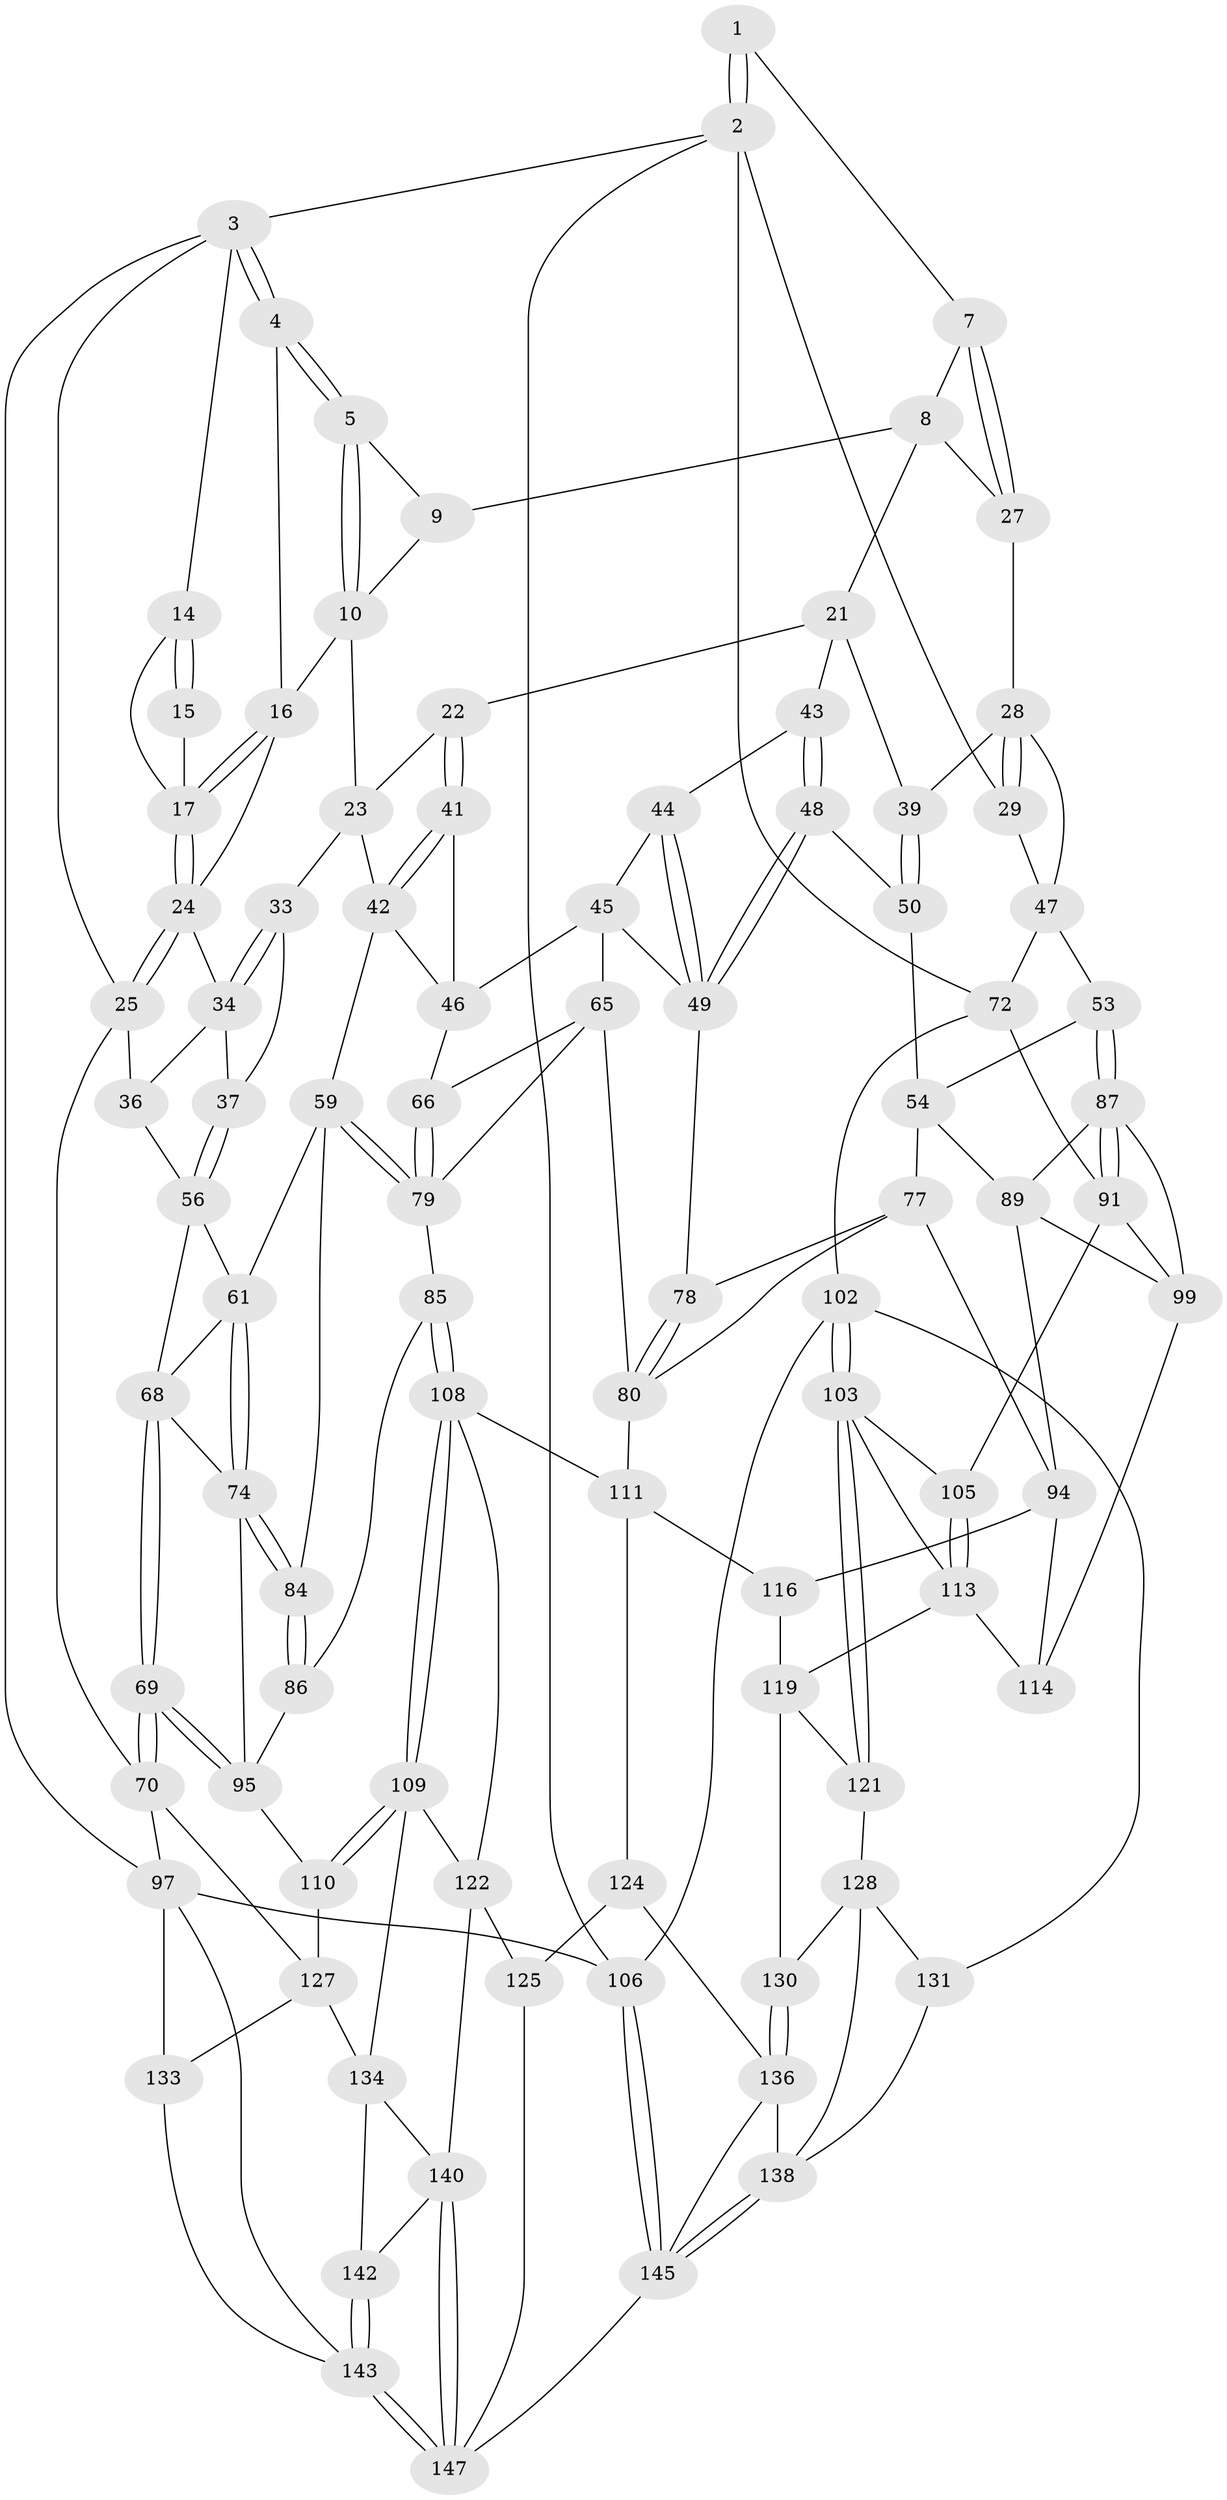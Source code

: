 // original degree distribution, {3: 0.02702702702702703, 6: 0.2635135135135135, 5: 0.4594594594594595, 4: 0.25}
// Generated by graph-tools (version 1.1) at 2025/11/02/27/25 16:11:59]
// undirected, 91 vertices, 205 edges
graph export_dot {
graph [start="1"]
  node [color=gray90,style=filled];
  1 [pos="+0.8102428899864367+0"];
  2 [pos="+1+0",super="+30"];
  3 [pos="+0+0",super="+13"];
  4 [pos="+0.15382170344569918+0",super="+12"];
  5 [pos="+0.38743999454073347+0",super="+6"];
  7 [pos="+0.8486894978153444+0.09457396876422759"];
  8 [pos="+0.6818781982156481+0.03966731062190528",super="+20"];
  9 [pos="+0.6713734943886592+0"];
  10 [pos="+0.40584382372337807+0",super="+11"];
  14 [pos="+0.015376982282718579+0.1036900993948484"];
  15 [pos="+0.10587959601916143+0.012829236647448604"];
  16 [pos="+0.18476133393979638+0.11765561626036006",super="+19"];
  17 [pos="+0.13553713769618675+0.17132455537936508",super="+18"];
  21 [pos="+0.6548140734738982+0.20377451695780208",super="+40"];
  22 [pos="+0.5543071263133079+0.1910511067586301"];
  23 [pos="+0.5285401970899616+0.17943667586269324",super="+32"];
  24 [pos="+0.12535457541200895+0.2169423111743393",super="+31"];
  25 [pos="+0.101737710279473+0.2794739107919525",super="+26"];
  27 [pos="+0.8554754285467302+0.1171773902330902"];
  28 [pos="+0.9413144697366082+0.17490241483370428",super="+38"];
  29 [pos="+1+0.18190721713687807"];
  33 [pos="+0.3481918880487772+0.2506755377120605"];
  34 [pos="+0.31246411088896164+0.2133810186064277",super="+35"];
  36 [pos="+0.10602884515501158+0.28363011614857175"];
  37 [pos="+0.28247297280573086+0.32787568539690937"];
  39 [pos="+0.7852329987753603+0.2946600391570712"];
  41 [pos="+0.5371283450302559+0.3388376695428934"];
  42 [pos="+0.4096214659675949+0.30086943762573726",super="+58"];
  43 [pos="+0.6704788525930319+0.24908056817917051"];
  44 [pos="+0.5818407186071275+0.33192415743222675"];
  45 [pos="+0.5493978138916393+0.34911598175785286",super="+64"];
  46 [pos="+0.5372365335002993+0.33983759446798745",super="+63"];
  47 [pos="+0.8828978041192415+0.376438055894922",super="+52"];
  48 [pos="+0.6541774034117551+0.4000944555116842",super="+51"];
  49 [pos="+0.6520441466081212+0.40287453879281226",super="+67"];
  50 [pos="+0.7803085510963026+0.33419891517872435",super="+55"];
  53 [pos="+0.8525080411471876+0.4568846463734411"];
  54 [pos="+0.7929014769190404+0.41988380440312306",super="+76"];
  56 [pos="+0.27077498945943523+0.3836234501687698",super="+57"];
  59 [pos="+0.3724430896597858+0.42896601486809993",super="+60"];
  61 [pos="+0.27663609515492527+0.3905304375295935",super="+62"];
  65 [pos="+0.5773464297105589+0.45212373869318734",super="+82"];
  66 [pos="+0.5357862542604386+0.4474953130256358"];
  68 [pos="+0.12031142555365831+0.47400999722380804",super="+73"];
  69 [pos="+0+0.6207367043351298"];
  70 [pos="+0+0.6234349008304986",super="+71"];
  72 [pos="+1+0.3638190981146096",super="+90"];
  74 [pos="+0.23073815020650676+0.5088541241201657",super="+75"];
  77 [pos="+0.6829845093174657+0.4925765372978004",super="+92"];
  78 [pos="+0.6457267067847338+0.44632749938428434"];
  79 [pos="+0.45647090284690434+0.5256770628078555",super="+83"];
  80 [pos="+0.5879958838413704+0.6197832093593079",super="+81"];
  84 [pos="+0.30135466855005233+0.5491399967715143"];
  85 [pos="+0.4184707077589069+0.5979772205246935"];
  86 [pos="+0.3051633052720951+0.5699542620126189"];
  87 [pos="+0.8567408765280806+0.48893318482465914",super="+88"];
  89 [pos="+0.733759672158575+0.5231983551716306",super="+93"];
  91 [pos="+0.8986960317517839+0.5295527024418476",super="+100"];
  94 [pos="+0.6603844749207192+0.6427851639685267",super="+115"];
  95 [pos="+0.18465124920038156+0.6689443240527088",super="+96"];
  97 [pos="+0+0.7794954193334941",super="+98"];
  99 [pos="+0.7748699708008571+0.6353116261118551",super="+101"];
  102 [pos="+1+0.6964207655393336",super="+107"];
  103 [pos="+1+0.6964084894026674",super="+104"];
  105 [pos="+0.9123898673521573+0.6154359260080692"];
  106 [pos="+1+1"];
  108 [pos="+0.39225102096131287+0.6961495483133665",super="+112"];
  109 [pos="+0.2731718508403634+0.7455760529909581",super="+123"];
  110 [pos="+0.263798390962064+0.7333640867686361"];
  111 [pos="+0.5217027770945831+0.7012602648258336",super="+117"];
  113 [pos="+0.8331027864479651+0.6982226092649142",super="+118"];
  114 [pos="+0.8074802015340506+0.6818372317467235"];
  116 [pos="+0.6863010656170345+0.8108343180953792"];
  119 [pos="+0.876180236069088+0.7626548023763399",super="+120"];
  121 [pos="+0.8925746819377233+0.7746082834080037"];
  122 [pos="+0.4688108059715209+0.8810749341634941",super="+126"];
  124 [pos="+0.6681470202745824+0.8487926960480443"];
  125 [pos="+0.542026545348978+0.8856295728388288"];
  127 [pos="+0.10158937093735272+0.7996780308405669",super="+132"];
  128 [pos="+0.9013207099975884+0.7922326060194501",super="+129"];
  130 [pos="+0.8164213619065406+0.8396081671376743"];
  131 [pos="+0.9976708907736517+0.8540252902737149"];
  133 [pos="+0.11118346621781904+0.9226765025745763"];
  134 [pos="+0.23819817571828783+0.8481489876989428",super="+135"];
  136 [pos="+0.8024389643752352+0.9445386654679843",super="+137"];
  138 [pos="+0.921246163905053+0.9174213932511638",super="+139"];
  140 [pos="+0.39362858094580716+1",super="+141"];
  142 [pos="+0.23094870351604987+0.9542612731413916"];
  143 [pos="+0.3037985622812952+1",super="+144"];
  145 [pos="+1+1",super="+146"];
  147 [pos="+0.364166273062031+1",super="+148"];
  1 -- 2;
  1 -- 2;
  1 -- 7;
  2 -- 3;
  2 -- 106;
  2 -- 72;
  2 -- 29;
  3 -- 4;
  3 -- 4;
  3 -- 97;
  3 -- 14;
  3 -- 25;
  4 -- 5;
  4 -- 5;
  4 -- 16;
  5 -- 10;
  5 -- 10;
  5 -- 9;
  7 -- 8;
  7 -- 27;
  7 -- 27;
  8 -- 9;
  8 -- 27;
  8 -- 21;
  9 -- 10;
  10 -- 16;
  10 -- 23;
  14 -- 15;
  14 -- 15;
  14 -- 17;
  15 -- 17;
  16 -- 17;
  16 -- 17;
  16 -- 24;
  17 -- 24;
  17 -- 24;
  21 -- 22;
  21 -- 43;
  21 -- 39;
  22 -- 23;
  22 -- 41;
  22 -- 41;
  23 -- 33;
  23 -- 42;
  24 -- 25;
  24 -- 25;
  24 -- 34;
  25 -- 36;
  25 -- 70;
  27 -- 28;
  28 -- 29;
  28 -- 29;
  28 -- 39;
  28 -- 47;
  29 -- 47;
  33 -- 34;
  33 -- 34;
  33 -- 37;
  34 -- 36;
  34 -- 37;
  36 -- 56;
  37 -- 56;
  37 -- 56;
  39 -- 50;
  39 -- 50;
  41 -- 42;
  41 -- 42;
  41 -- 46;
  42 -- 59;
  42 -- 46;
  43 -- 44;
  43 -- 48;
  43 -- 48;
  44 -- 45;
  44 -- 49;
  44 -- 49;
  45 -- 46;
  45 -- 65;
  45 -- 49;
  46 -- 66;
  47 -- 72;
  47 -- 53;
  48 -- 49;
  48 -- 49;
  48 -- 50 [weight=2];
  49 -- 78;
  50 -- 54;
  53 -- 54;
  53 -- 87;
  53 -- 87;
  54 -- 89;
  54 -- 77;
  56 -- 68;
  56 -- 61;
  59 -- 79;
  59 -- 79;
  59 -- 84;
  59 -- 61;
  61 -- 74;
  61 -- 74;
  61 -- 68;
  65 -- 66;
  65 -- 80;
  65 -- 79;
  66 -- 79;
  66 -- 79;
  68 -- 69;
  68 -- 69;
  68 -- 74;
  69 -- 70;
  69 -- 70;
  69 -- 95;
  69 -- 95;
  70 -- 127;
  70 -- 97;
  72 -- 91;
  72 -- 102;
  74 -- 84;
  74 -- 84;
  74 -- 95;
  77 -- 78;
  77 -- 80;
  77 -- 94;
  78 -- 80;
  78 -- 80;
  79 -- 85;
  80 -- 111;
  84 -- 86;
  84 -- 86;
  85 -- 86;
  85 -- 108;
  85 -- 108;
  86 -- 95;
  87 -- 91;
  87 -- 91;
  87 -- 89;
  87 -- 99;
  89 -- 99;
  89 -- 94;
  91 -- 99;
  91 -- 105;
  94 -- 114;
  94 -- 116;
  95 -- 110;
  97 -- 133;
  97 -- 106;
  97 -- 143;
  99 -- 114;
  102 -- 103;
  102 -- 103;
  102 -- 106;
  102 -- 131;
  103 -- 121;
  103 -- 121;
  103 -- 105;
  103 -- 113;
  105 -- 113;
  105 -- 113;
  106 -- 145;
  106 -- 145;
  108 -- 109;
  108 -- 109;
  108 -- 122;
  108 -- 111;
  109 -- 110;
  109 -- 110;
  109 -- 122;
  109 -- 134;
  110 -- 127;
  111 -- 124;
  111 -- 116;
  113 -- 114;
  113 -- 119;
  116 -- 119;
  119 -- 121;
  119 -- 130;
  121 -- 128;
  122 -- 140;
  122 -- 125;
  124 -- 125;
  124 -- 136;
  125 -- 147;
  127 -- 133;
  127 -- 134;
  128 -- 131;
  128 -- 130;
  128 -- 138;
  130 -- 136;
  130 -- 136;
  131 -- 138;
  133 -- 143;
  134 -- 140;
  134 -- 142;
  136 -- 138;
  136 -- 145;
  138 -- 145;
  138 -- 145;
  140 -- 147;
  140 -- 147;
  140 -- 142;
  142 -- 143;
  142 -- 143;
  143 -- 147;
  143 -- 147;
  145 -- 147;
}
